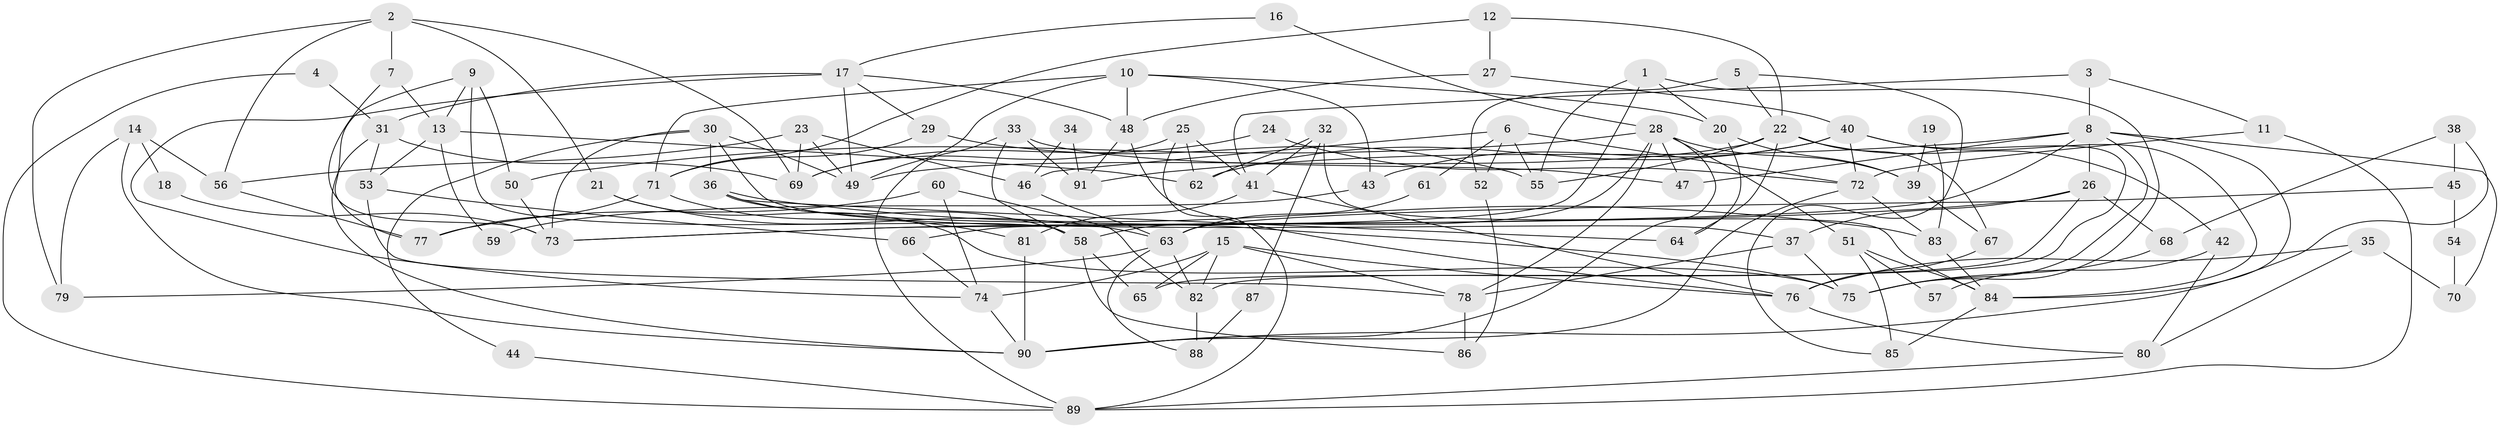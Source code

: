 // Generated by graph-tools (version 1.1) at 2025/36/03/09/25 02:36:03]
// undirected, 91 vertices, 182 edges
graph export_dot {
graph [start="1"]
  node [color=gray90,style=filled];
  1;
  2;
  3;
  4;
  5;
  6;
  7;
  8;
  9;
  10;
  11;
  12;
  13;
  14;
  15;
  16;
  17;
  18;
  19;
  20;
  21;
  22;
  23;
  24;
  25;
  26;
  27;
  28;
  29;
  30;
  31;
  32;
  33;
  34;
  35;
  36;
  37;
  38;
  39;
  40;
  41;
  42;
  43;
  44;
  45;
  46;
  47;
  48;
  49;
  50;
  51;
  52;
  53;
  54;
  55;
  56;
  57;
  58;
  59;
  60;
  61;
  62;
  63;
  64;
  65;
  66;
  67;
  68;
  69;
  70;
  71;
  72;
  73;
  74;
  75;
  76;
  77;
  78;
  79;
  80;
  81;
  82;
  83;
  84;
  85;
  86;
  87;
  88;
  89;
  90;
  91;
  1 -- 55;
  1 -- 20;
  1 -- 66;
  1 -- 75;
  2 -- 56;
  2 -- 7;
  2 -- 21;
  2 -- 69;
  2 -- 79;
  3 -- 8;
  3 -- 41;
  3 -- 11;
  4 -- 31;
  4 -- 89;
  5 -- 22;
  5 -- 52;
  5 -- 85;
  6 -- 46;
  6 -- 72;
  6 -- 52;
  6 -- 55;
  6 -- 61;
  7 -- 73;
  7 -- 13;
  8 -- 26;
  8 -- 75;
  8 -- 47;
  8 -- 70;
  8 -- 73;
  8 -- 84;
  8 -- 91;
  9 -- 58;
  9 -- 77;
  9 -- 13;
  9 -- 50;
  10 -- 71;
  10 -- 20;
  10 -- 43;
  10 -- 48;
  10 -- 49;
  11 -- 72;
  11 -- 89;
  12 -- 27;
  12 -- 71;
  12 -- 22;
  13 -- 53;
  13 -- 59;
  13 -- 62;
  14 -- 90;
  14 -- 79;
  14 -- 18;
  14 -- 56;
  15 -- 65;
  15 -- 74;
  15 -- 76;
  15 -- 78;
  15 -- 82;
  16 -- 17;
  16 -- 28;
  17 -- 31;
  17 -- 49;
  17 -- 29;
  17 -- 48;
  17 -- 74;
  18 -- 73;
  19 -- 83;
  19 -- 39;
  20 -- 39;
  20 -- 64;
  21 -- 75;
  21 -- 63;
  22 -- 55;
  22 -- 42;
  22 -- 49;
  22 -- 64;
  22 -- 67;
  23 -- 69;
  23 -- 49;
  23 -- 46;
  23 -- 56;
  24 -- 72;
  24 -- 69;
  25 -- 62;
  25 -- 89;
  25 -- 41;
  25 -- 69;
  26 -- 37;
  26 -- 73;
  26 -- 65;
  26 -- 68;
  27 -- 48;
  27 -- 40;
  28 -- 50;
  28 -- 78;
  28 -- 39;
  28 -- 47;
  28 -- 51;
  28 -- 58;
  28 -- 90;
  29 -- 71;
  29 -- 55;
  30 -- 49;
  30 -- 36;
  30 -- 37;
  30 -- 44;
  30 -- 73;
  31 -- 69;
  31 -- 90;
  31 -- 53;
  32 -- 41;
  32 -- 84;
  32 -- 62;
  32 -- 87;
  33 -- 91;
  33 -- 47;
  33 -- 58;
  33 -- 89;
  34 -- 46;
  34 -- 91;
  35 -- 80;
  35 -- 76;
  35 -- 70;
  36 -- 75;
  36 -- 58;
  36 -- 64;
  36 -- 83;
  37 -- 78;
  37 -- 75;
  38 -- 68;
  38 -- 90;
  38 -- 45;
  39 -- 67;
  40 -- 62;
  40 -- 84;
  40 -- 43;
  40 -- 72;
  40 -- 82;
  41 -- 76;
  41 -- 81;
  42 -- 80;
  42 -- 57;
  43 -- 59;
  44 -- 89;
  45 -- 63;
  45 -- 54;
  46 -- 63;
  48 -- 76;
  48 -- 91;
  50 -- 73;
  51 -- 85;
  51 -- 57;
  51 -- 84;
  52 -- 86;
  53 -- 66;
  53 -- 78;
  54 -- 70;
  56 -- 77;
  58 -- 65;
  58 -- 86;
  60 -- 82;
  60 -- 74;
  60 -- 77;
  61 -- 63;
  63 -- 82;
  63 -- 79;
  63 -- 88;
  66 -- 74;
  67 -- 76;
  68 -- 75;
  71 -- 77;
  71 -- 81;
  72 -- 83;
  72 -- 90;
  74 -- 90;
  76 -- 80;
  78 -- 86;
  80 -- 89;
  81 -- 90;
  82 -- 88;
  83 -- 84;
  84 -- 85;
  87 -- 88;
}
